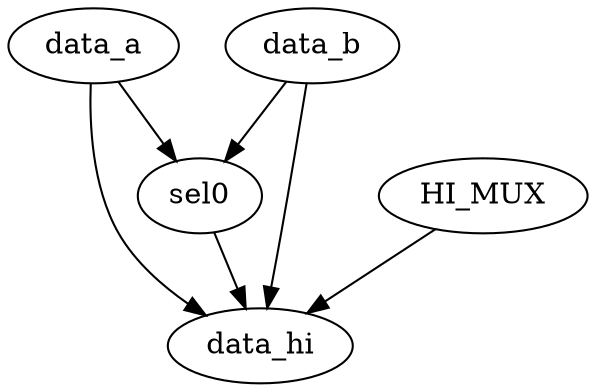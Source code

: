strict digraph "" {
	data_hi	 [complexity=0,
		importance=0.217948786626,
		rank=0.0];
	data_a	 [complexity=3,
		importance=1.71794896692,
		rank=0.572649655639];
	data_a -> data_hi;
	sel0	 [complexity=1,
		importance=0.807692440149,
		rank=0.807692440149];
	data_a -> sel0;
	sel0 -> data_hi;
	HI_MUX	 [complexity=2,
		importance=0.538461659872,
		rank=0.269230829936];
	HI_MUX -> data_hi;
	data_b	 [complexity=3,
		importance=1.71794896692,
		rank=0.572649655639];
	data_b -> data_hi;
	data_b -> sel0;
}
